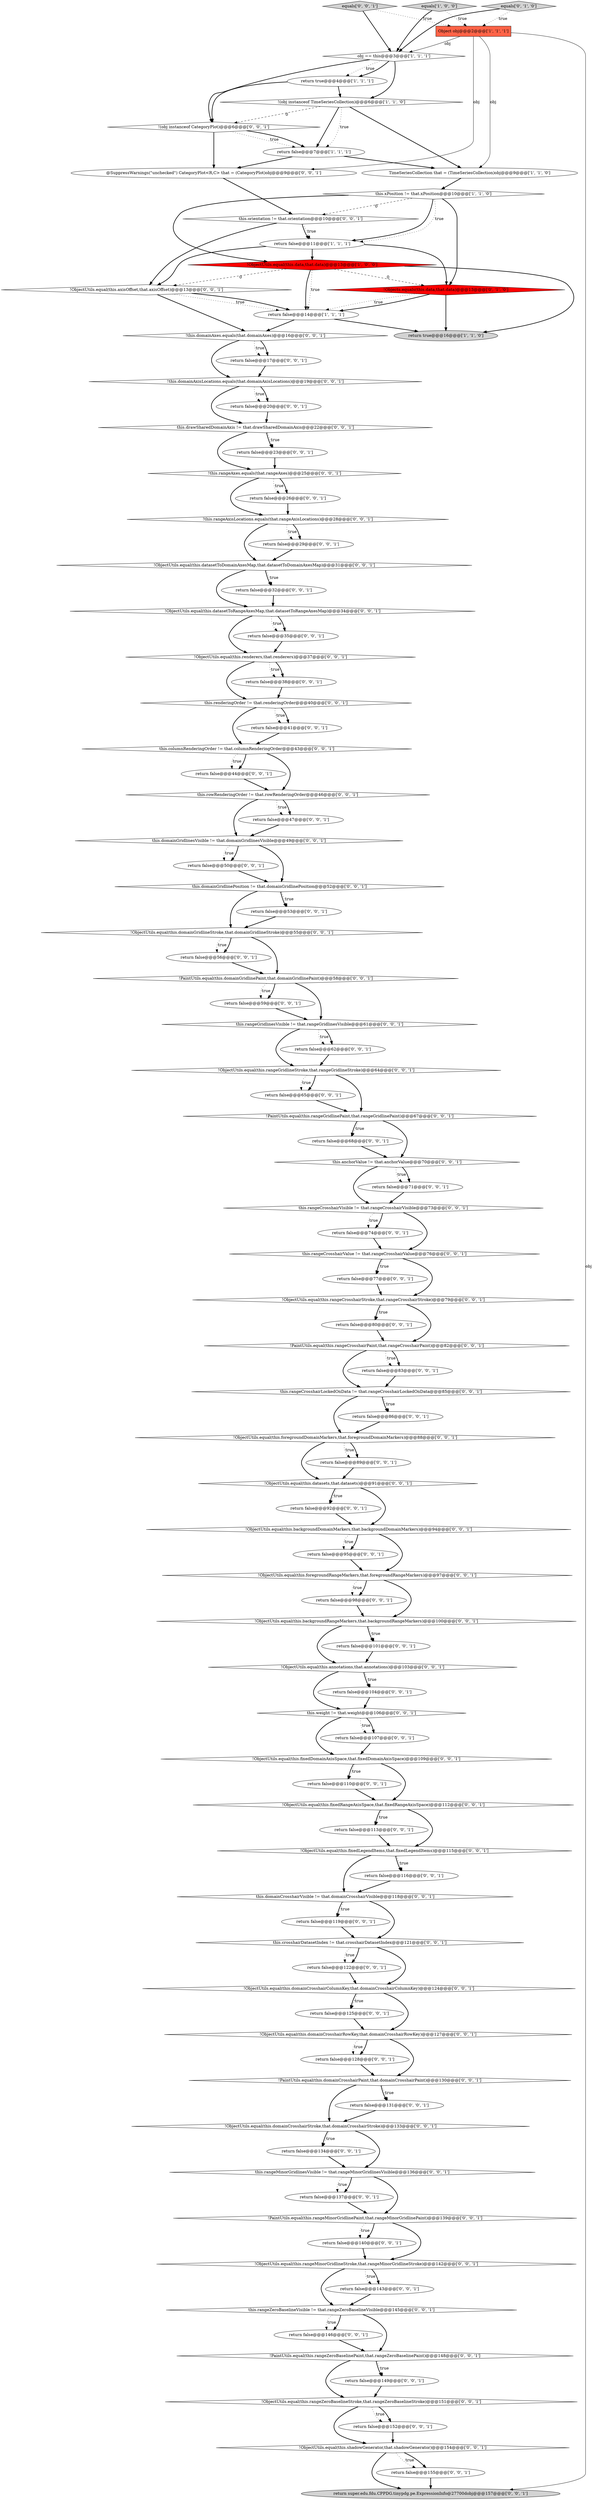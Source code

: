 digraph {
13 [style = filled, label = "!Objects.equals(this.data,that.data)@@@13@@@['0', '1', '0']", fillcolor = red, shape = diamond image = "AAA1AAABBB2BBB"];
60 [style = filled, label = "!PaintUtils.equal(this.rangeGridlinePaint,that.rangeGridlinePaint)@@@67@@@['0', '0', '1']", fillcolor = white, shape = diamond image = "AAA0AAABBB3BBB"];
36 [style = filled, label = "this.domainCrosshairVisible != that.domainCrosshairVisible@@@118@@@['0', '0', '1']", fillcolor = white, shape = diamond image = "AAA0AAABBB3BBB"];
35 [style = filled, label = "return false@@@143@@@['0', '0', '1']", fillcolor = white, shape = ellipse image = "AAA0AAABBB3BBB"];
53 [style = filled, label = "return false@@@107@@@['0', '0', '1']", fillcolor = white, shape = ellipse image = "AAA0AAABBB3BBB"];
47 [style = filled, label = "!ObjectUtils.equal(this.datasets,that.datasets)@@@91@@@['0', '0', '1']", fillcolor = white, shape = diamond image = "AAA0AAABBB3BBB"];
99 [style = filled, label = "return false@@@71@@@['0', '0', '1']", fillcolor = white, shape = ellipse image = "AAA0AAABBB3BBB"];
64 [style = filled, label = "return false@@@131@@@['0', '0', '1']", fillcolor = white, shape = ellipse image = "AAA0AAABBB3BBB"];
42 [style = filled, label = "return false@@@35@@@['0', '0', '1']", fillcolor = white, shape = ellipse image = "AAA0AAABBB3BBB"];
94 [style = filled, label = "return false@@@26@@@['0', '0', '1']", fillcolor = white, shape = ellipse image = "AAA0AAABBB3BBB"];
1 [style = filled, label = "this.xPosition != that.xPosition@@@10@@@['1', '1', '0']", fillcolor = white, shape = diamond image = "AAA0AAABBB1BBB"];
109 [style = filled, label = "this.domainGridlinesVisible != that.domainGridlinesVisible@@@49@@@['0', '0', '1']", fillcolor = white, shape = diamond image = "AAA0AAABBB3BBB"];
97 [style = filled, label = "return false@@@119@@@['0', '0', '1']", fillcolor = white, shape = ellipse image = "AAA0AAABBB3BBB"];
44 [style = filled, label = "!ObjectUtils.equal(this.domainCrosshairRowKey,that.domainCrosshairRowKey)@@@127@@@['0', '0', '1']", fillcolor = white, shape = diamond image = "AAA0AAABBB3BBB"];
76 [style = filled, label = "return false@@@32@@@['0', '0', '1']", fillcolor = white, shape = ellipse image = "AAA0AAABBB3BBB"];
79 [style = filled, label = "return false@@@38@@@['0', '0', '1']", fillcolor = white, shape = ellipse image = "AAA0AAABBB3BBB"];
49 [style = filled, label = "!ObjectUtils.equal(this.fixedDomainAxisSpace,that.fixedDomainAxisSpace)@@@109@@@['0', '0', '1']", fillcolor = white, shape = diamond image = "AAA0AAABBB3BBB"];
56 [style = filled, label = "!ObjectUtils.equal(this.domainGridlineStroke,that.domainGridlineStroke)@@@55@@@['0', '0', '1']", fillcolor = white, shape = diamond image = "AAA0AAABBB3BBB"];
91 [style = filled, label = "!ObjectUtils.equal(this.rangeCrosshairStroke,that.rangeCrosshairStroke)@@@79@@@['0', '0', '1']", fillcolor = white, shape = diamond image = "AAA0AAABBB3BBB"];
0 [style = filled, label = "Object obj@@@2@@@['1', '1', '1']", fillcolor = tomato, shape = box image = "AAA0AAABBB1BBB"];
51 [style = filled, label = "!ObjectUtils.equal(this.rangeGridlineStroke,that.rangeGridlineStroke)@@@64@@@['0', '0', '1']", fillcolor = white, shape = diamond image = "AAA0AAABBB3BBB"];
69 [style = filled, label = "return false@@@23@@@['0', '0', '1']", fillcolor = white, shape = ellipse image = "AAA0AAABBB3BBB"];
78 [style = filled, label = "!PaintUtils.equal(this.rangeMinorGridlinePaint,that.rangeMinorGridlinePaint)@@@139@@@['0', '0', '1']", fillcolor = white, shape = diamond image = "AAA0AAABBB3BBB"];
38 [style = filled, label = "return false@@@50@@@['0', '0', '1']", fillcolor = white, shape = ellipse image = "AAA0AAABBB3BBB"];
20 [style = filled, label = "!PaintUtils.equal(this.domainCrosshairPaint,that.domainCrosshairPaint)@@@130@@@['0', '0', '1']", fillcolor = white, shape = diamond image = "AAA0AAABBB3BBB"];
70 [style = filled, label = "!PaintUtils.equal(this.domainGridlinePaint,that.domainGridlinePaint)@@@58@@@['0', '0', '1']", fillcolor = white, shape = diamond image = "AAA0AAABBB3BBB"];
113 [style = filled, label = "this.rangeMinorGridlinesVisible != that.rangeMinorGridlinesVisible@@@136@@@['0', '0', '1']", fillcolor = white, shape = diamond image = "AAA0AAABBB3BBB"];
23 [style = filled, label = "!ObjectUtils.equal(this.domainCrosshairColumnKey,that.domainCrosshairColumnKey)@@@124@@@['0', '0', '1']", fillcolor = white, shape = diamond image = "AAA0AAABBB3BBB"];
12 [style = filled, label = "equals['0', '1', '0']", fillcolor = lightgray, shape = diamond image = "AAA0AAABBB2BBB"];
86 [style = filled, label = "this.rangeCrosshairVisible != that.rangeCrosshairVisible@@@73@@@['0', '0', '1']", fillcolor = white, shape = diamond image = "AAA0AAABBB3BBB"];
55 [style = filled, label = "return false@@@116@@@['0', '0', '1']", fillcolor = white, shape = ellipse image = "AAA0AAABBB3BBB"];
4 [style = filled, label = "obj == this@@@3@@@['1', '1', '1']", fillcolor = white, shape = diamond image = "AAA0AAABBB1BBB"];
2 [style = filled, label = "return false@@@7@@@['1', '1', '1']", fillcolor = white, shape = ellipse image = "AAA0AAABBB1BBB"];
80 [style = filled, label = "this.columnRenderingOrder != that.columnRenderingOrder@@@43@@@['0', '0', '1']", fillcolor = white, shape = diamond image = "AAA0AAABBB3BBB"];
3 [style = filled, label = "equals['1', '0', '0']", fillcolor = lightgray, shape = diamond image = "AAA0AAABBB1BBB"];
8 [style = filled, label = "return true@@@16@@@['1', '1', '0']", fillcolor = lightgray, shape = ellipse image = "AAA0AAABBB1BBB"];
10 [style = filled, label = "return false@@@14@@@['1', '1', '1']", fillcolor = white, shape = ellipse image = "AAA0AAABBB1BBB"];
31 [style = filled, label = "return false@@@53@@@['0', '0', '1']", fillcolor = white, shape = ellipse image = "AAA0AAABBB3BBB"];
29 [style = filled, label = "!ObjectUtils.equal(this.axisOffset,that.axisOffset)@@@13@@@['0', '0', '1']", fillcolor = white, shape = diamond image = "AAA0AAABBB3BBB"];
57 [style = filled, label = "!ObjectUtils.equal(this.shadowGenerator,that.shadowGenerator)@@@154@@@['0', '0', '1']", fillcolor = white, shape = diamond image = "AAA0AAABBB3BBB"];
7 [style = filled, label = "TimeSeriesCollection that = (TimeSeriesCollection)obj@@@9@@@['1', '1', '0']", fillcolor = white, shape = ellipse image = "AAA0AAABBB1BBB"];
5 [style = filled, label = "!ObjectUtils.equal(this.data,that.data)@@@13@@@['1', '0', '0']", fillcolor = red, shape = diamond image = "AAA1AAABBB1BBB"];
34 [style = filled, label = "return false@@@47@@@['0', '0', '1']", fillcolor = white, shape = ellipse image = "AAA0AAABBB3BBB"];
88 [style = filled, label = "return false@@@20@@@['0', '0', '1']", fillcolor = white, shape = ellipse image = "AAA0AAABBB3BBB"];
17 [style = filled, label = "return false@@@152@@@['0', '0', '1']", fillcolor = white, shape = ellipse image = "AAA0AAABBB3BBB"];
19 [style = filled, label = "this.rangeCrosshairValue != that.rangeCrosshairValue@@@76@@@['0', '0', '1']", fillcolor = white, shape = diamond image = "AAA0AAABBB3BBB"];
61 [style = filled, label = "!this.domainAxisLocations.equals(that.domainAxisLocations)@@@19@@@['0', '0', '1']", fillcolor = white, shape = diamond image = "AAA0AAABBB3BBB"];
105 [style = filled, label = "!(obj instanceof CategoryPlot)@@@6@@@['0', '0', '1']", fillcolor = white, shape = diamond image = "AAA0AAABBB3BBB"];
66 [style = filled, label = "return false@@@80@@@['0', '0', '1']", fillcolor = white, shape = ellipse image = "AAA0AAABBB3BBB"];
100 [style = filled, label = "return false@@@62@@@['0', '0', '1']", fillcolor = white, shape = ellipse image = "AAA0AAABBB3BBB"];
68 [style = filled, label = "!ObjectUtils.equal(this.datasetToRangeAxesMap,that.datasetToRangeAxesMap)@@@34@@@['0', '0', '1']", fillcolor = white, shape = diamond image = "AAA0AAABBB3BBB"];
72 [style = filled, label = "this.drawSharedDomainAxis != that.drawSharedDomainAxis@@@22@@@['0', '0', '1']", fillcolor = white, shape = diamond image = "AAA0AAABBB3BBB"];
84 [style = filled, label = "!ObjectUtils.equal(this.backgroundDomainMarkers,that.backgroundDomainMarkers)@@@94@@@['0', '0', '1']", fillcolor = white, shape = diamond image = "AAA0AAABBB3BBB"];
45 [style = filled, label = "return false@@@155@@@['0', '0', '1']", fillcolor = white, shape = ellipse image = "AAA0AAABBB3BBB"];
90 [style = filled, label = "this.crosshairDatasetIndex != that.crosshairDatasetIndex@@@121@@@['0', '0', '1']", fillcolor = white, shape = diamond image = "AAA0AAABBB3BBB"];
82 [style = filled, label = "return false@@@86@@@['0', '0', '1']", fillcolor = white, shape = ellipse image = "AAA0AAABBB3BBB"];
75 [style = filled, label = "return false@@@140@@@['0', '0', '1']", fillcolor = white, shape = ellipse image = "AAA0AAABBB3BBB"];
37 [style = filled, label = "@SuppressWarnings(\"unchecked\") CategoryPlot<R,C> that = (CategoryPlot)obj@@@9@@@['0', '0', '1']", fillcolor = white, shape = ellipse image = "AAA0AAABBB3BBB"];
71 [style = filled, label = "return false@@@101@@@['0', '0', '1']", fillcolor = white, shape = ellipse image = "AAA0AAABBB3BBB"];
63 [style = filled, label = "return false@@@125@@@['0', '0', '1']", fillcolor = white, shape = ellipse image = "AAA0AAABBB3BBB"];
103 [style = filled, label = "equals['0', '0', '1']", fillcolor = lightgray, shape = diamond image = "AAA0AAABBB3BBB"];
50 [style = filled, label = "return false@@@137@@@['0', '0', '1']", fillcolor = white, shape = ellipse image = "AAA0AAABBB3BBB"];
107 [style = filled, label = "!ObjectUtils.equal(this.fixedRangeAxisSpace,that.fixedRangeAxisSpace)@@@112@@@['0', '0', '1']", fillcolor = white, shape = diamond image = "AAA0AAABBB3BBB"];
39 [style = filled, label = "return false@@@29@@@['0', '0', '1']", fillcolor = white, shape = ellipse image = "AAA0AAABBB3BBB"];
96 [style = filled, label = "return false@@@56@@@['0', '0', '1']", fillcolor = white, shape = ellipse image = "AAA0AAABBB3BBB"];
11 [style = filled, label = "!(obj instanceof TimeSeriesCollection)@@@6@@@['1', '1', '0']", fillcolor = white, shape = diamond image = "AAA0AAABBB1BBB"];
32 [style = filled, label = "!ObjectUtils.equal(this.rangeZeroBaselineStroke,that.rangeZeroBaselineStroke)@@@151@@@['0', '0', '1']", fillcolor = white, shape = diamond image = "AAA0AAABBB3BBB"];
101 [style = filled, label = "return false@@@95@@@['0', '0', '1']", fillcolor = white, shape = ellipse image = "AAA0AAABBB3BBB"];
67 [style = filled, label = "return false@@@149@@@['0', '0', '1']", fillcolor = white, shape = ellipse image = "AAA0AAABBB3BBB"];
43 [style = filled, label = "return false@@@110@@@['0', '0', '1']", fillcolor = white, shape = ellipse image = "AAA0AAABBB3BBB"];
21 [style = filled, label = "return false@@@44@@@['0', '0', '1']", fillcolor = white, shape = ellipse image = "AAA0AAABBB3BBB"];
98 [style = filled, label = "!ObjectUtils.equal(this.fixedLegendItems,that.fixedLegendItems)@@@115@@@['0', '0', '1']", fillcolor = white, shape = diamond image = "AAA0AAABBB3BBB"];
41 [style = filled, label = "this.domainGridlinePosition != that.domainGridlinePosition@@@52@@@['0', '0', '1']", fillcolor = white, shape = diamond image = "AAA0AAABBB3BBB"];
110 [style = filled, label = "return false@@@113@@@['0', '0', '1']", fillcolor = white, shape = ellipse image = "AAA0AAABBB3BBB"];
108 [style = filled, label = "return false@@@128@@@['0', '0', '1']", fillcolor = white, shape = ellipse image = "AAA0AAABBB3BBB"];
16 [style = filled, label = "return false@@@74@@@['0', '0', '1']", fillcolor = white, shape = ellipse image = "AAA0AAABBB3BBB"];
85 [style = filled, label = "this.rangeZeroBaselineVisible != that.rangeZeroBaselineVisible@@@145@@@['0', '0', '1']", fillcolor = white, shape = diamond image = "AAA0AAABBB3BBB"];
28 [style = filled, label = "return false@@@89@@@['0', '0', '1']", fillcolor = white, shape = ellipse image = "AAA0AAABBB3BBB"];
24 [style = filled, label = "return false@@@17@@@['0', '0', '1']", fillcolor = white, shape = ellipse image = "AAA0AAABBB3BBB"];
73 [style = filled, label = "!ObjectUtils.equal(this.foregroundDomainMarkers,that.foregroundDomainMarkers)@@@88@@@['0', '0', '1']", fillcolor = white, shape = diamond image = "AAA0AAABBB3BBB"];
111 [style = filled, label = "this.rowRenderingOrder != that.rowRenderingOrder@@@46@@@['0', '0', '1']", fillcolor = white, shape = diamond image = "AAA0AAABBB3BBB"];
83 [style = filled, label = "this.weight != that.weight@@@106@@@['0', '0', '1']", fillcolor = white, shape = diamond image = "AAA0AAABBB3BBB"];
59 [style = filled, label = "return false@@@83@@@['0', '0', '1']", fillcolor = white, shape = ellipse image = "AAA0AAABBB3BBB"];
27 [style = filled, label = "this.rangeCrosshairLockedOnData != that.rangeCrosshairLockedOnData@@@85@@@['0', '0', '1']", fillcolor = white, shape = diamond image = "AAA0AAABBB3BBB"];
30 [style = filled, label = "return false@@@41@@@['0', '0', '1']", fillcolor = white, shape = ellipse image = "AAA0AAABBB3BBB"];
46 [style = filled, label = "return false@@@104@@@['0', '0', '1']", fillcolor = white, shape = ellipse image = "AAA0AAABBB3BBB"];
112 [style = filled, label = "return false@@@77@@@['0', '0', '1']", fillcolor = white, shape = ellipse image = "AAA0AAABBB3BBB"];
104 [style = filled, label = "this.renderingOrder != that.renderingOrder@@@40@@@['0', '0', '1']", fillcolor = white, shape = diamond image = "AAA0AAABBB3BBB"];
93 [style = filled, label = "!ObjectUtils.equal(this.datasetToDomainAxesMap,that.datasetToDomainAxesMap)@@@31@@@['0', '0', '1']", fillcolor = white, shape = diamond image = "AAA0AAABBB3BBB"];
6 [style = filled, label = "return true@@@4@@@['1', '1', '1']", fillcolor = white, shape = ellipse image = "AAA0AAABBB1BBB"];
89 [style = filled, label = "return false@@@122@@@['0', '0', '1']", fillcolor = white, shape = ellipse image = "AAA0AAABBB3BBB"];
77 [style = filled, label = "!ObjectUtils.equal(this.foregroundRangeMarkers,that.foregroundRangeMarkers)@@@97@@@['0', '0', '1']", fillcolor = white, shape = diamond image = "AAA0AAABBB3BBB"];
95 [style = filled, label = "!ObjectUtils.equal(this.annotations,that.annotations)@@@103@@@['0', '0', '1']", fillcolor = white, shape = diamond image = "AAA0AAABBB3BBB"];
62 [style = filled, label = "!ObjectUtils.equal(this.renderers,that.renderers)@@@37@@@['0', '0', '1']", fillcolor = white, shape = diamond image = "AAA0AAABBB3BBB"];
48 [style = filled, label = "!this.domainAxes.equals(that.domainAxes)@@@16@@@['0', '0', '1']", fillcolor = white, shape = diamond image = "AAA0AAABBB3BBB"];
15 [style = filled, label = "return false@@@59@@@['0', '0', '1']", fillcolor = white, shape = ellipse image = "AAA0AAABBB3BBB"];
102 [style = filled, label = "!ObjectUtils.equal(this.domainCrosshairStroke,that.domainCrosshairStroke)@@@133@@@['0', '0', '1']", fillcolor = white, shape = diamond image = "AAA0AAABBB3BBB"];
92 [style = filled, label = "return super.edu.fdu.CPPDG.tinypdg.pe.ExpressionInfo@27700dobj@@@157@@@['0', '0', '1']", fillcolor = lightgray, shape = ellipse image = "AAA0AAABBB3BBB"];
22 [style = filled, label = "!PaintUtils.equal(this.rangeZeroBaselinePaint,that.rangeZeroBaselinePaint)@@@148@@@['0', '0', '1']", fillcolor = white, shape = diamond image = "AAA0AAABBB3BBB"];
54 [style = filled, label = "return false@@@146@@@['0', '0', '1']", fillcolor = white, shape = ellipse image = "AAA0AAABBB3BBB"];
26 [style = filled, label = "this.orientation != that.orientation@@@10@@@['0', '0', '1']", fillcolor = white, shape = diamond image = "AAA0AAABBB3BBB"];
58 [style = filled, label = "return false@@@92@@@['0', '0', '1']", fillcolor = white, shape = ellipse image = "AAA0AAABBB3BBB"];
52 [style = filled, label = "return false@@@68@@@['0', '0', '1']", fillcolor = white, shape = ellipse image = "AAA0AAABBB3BBB"];
18 [style = filled, label = "!ObjectUtils.equal(this.rangeMinorGridlineStroke,that.rangeMinorGridlineStroke)@@@142@@@['0', '0', '1']", fillcolor = white, shape = diamond image = "AAA0AAABBB3BBB"];
74 [style = filled, label = "!this.rangeAxes.equals(that.rangeAxes)@@@25@@@['0', '0', '1']", fillcolor = white, shape = diamond image = "AAA0AAABBB3BBB"];
9 [style = filled, label = "return false@@@11@@@['1', '1', '1']", fillcolor = white, shape = ellipse image = "AAA0AAABBB1BBB"];
65 [style = filled, label = "return false@@@65@@@['0', '0', '1']", fillcolor = white, shape = ellipse image = "AAA0AAABBB3BBB"];
14 [style = filled, label = "this.rangeGridlinesVisible != that.rangeGridlinesVisible@@@61@@@['0', '0', '1']", fillcolor = white, shape = diamond image = "AAA0AAABBB3BBB"];
33 [style = filled, label = "!PaintUtils.equal(this.rangeCrosshairPaint,that.rangeCrosshairPaint)@@@82@@@['0', '0', '1']", fillcolor = white, shape = diamond image = "AAA0AAABBB3BBB"];
40 [style = filled, label = "!this.rangeAxisLocations.equals(that.rangeAxisLocations)@@@28@@@['0', '0', '1']", fillcolor = white, shape = diamond image = "AAA0AAABBB3BBB"];
106 [style = filled, label = "!ObjectUtils.equal(this.backgroundRangeMarkers,that.backgroundRangeMarkers)@@@100@@@['0', '0', '1']", fillcolor = white, shape = diamond image = "AAA0AAABBB3BBB"];
25 [style = filled, label = "this.anchorValue != that.anchorValue@@@70@@@['0', '0', '1']", fillcolor = white, shape = diamond image = "AAA0AAABBB3BBB"];
81 [style = filled, label = "return false@@@134@@@['0', '0', '1']", fillcolor = white, shape = ellipse image = "AAA0AAABBB3BBB"];
87 [style = filled, label = "return false@@@98@@@['0', '0', '1']", fillcolor = white, shape = ellipse image = "AAA0AAABBB3BBB"];
1->5 [style = bold, label=""];
110->98 [style = bold, label=""];
40->39 [style = dotted, label="true"];
65->60 [style = bold, label=""];
84->77 [style = bold, label=""];
18->35 [style = dotted, label="true"];
107->110 [style = dotted, label="true"];
55->36 [style = bold, label=""];
104->80 [style = bold, label=""];
23->63 [style = dotted, label="true"];
101->77 [style = bold, label=""];
57->45 [style = dotted, label="true"];
31->56 [style = bold, label=""];
84->101 [style = bold, label=""];
76->68 [style = bold, label=""];
80->21 [style = bold, label=""];
98->55 [style = bold, label=""];
44->108 [style = bold, label=""];
111->34 [style = dotted, label="true"];
26->9 [style = bold, label=""];
61->88 [style = dotted, label="true"];
38->41 [style = bold, label=""];
48->61 [style = bold, label=""];
20->102 [style = bold, label=""];
27->82 [style = bold, label=""];
85->54 [style = bold, label=""];
48->24 [style = dotted, label="true"];
13->10 [style = dotted, label="true"];
21->111 [style = bold, label=""];
112->91 [style = bold, label=""];
3->4 [style = bold, label=""];
1->13 [style = bold, label=""];
89->23 [style = bold, label=""];
11->105 [style = dashed, label="0"];
74->40 [style = bold, label=""];
91->66 [style = dotted, label="true"];
27->73 [style = bold, label=""];
99->86 [style = bold, label=""];
11->2 [style = dotted, label="true"];
10->8 [style = bold, label=""];
83->53 [style = dotted, label="true"];
19->112 [style = dotted, label="true"];
109->38 [style = bold, label=""];
78->75 [style = bold, label=""];
98->55 [style = dotted, label="true"];
6->11 [style = bold, label=""];
45->92 [style = bold, label=""];
27->82 [style = dotted, label="true"];
102->81 [style = dotted, label="true"];
70->15 [style = bold, label=""];
3->0 [style = dotted, label="true"];
22->67 [style = bold, label=""];
9->5 [style = bold, label=""];
22->67 [style = dotted, label="true"];
39->93 [style = bold, label=""];
74->94 [style = dotted, label="true"];
18->35 [style = bold, label=""];
32->17 [style = dotted, label="true"];
58->84 [style = bold, label=""];
98->36 [style = bold, label=""];
56->70 [style = bold, label=""];
113->50 [style = bold, label=""];
104->30 [style = dotted, label="true"];
9->29 [style = bold, label=""];
90->89 [style = bold, label=""];
48->24 [style = bold, label=""];
73->28 [style = dotted, label="true"];
66->33 [style = bold, label=""];
94->40 [style = bold, label=""];
23->44 [style = bold, label=""];
5->10 [style = bold, label=""];
7->1 [style = bold, label=""];
71->95 [style = bold, label=""];
113->50 [style = dotted, label="true"];
14->100 [style = dotted, label="true"];
19->91 [style = bold, label=""];
62->79 [style = dotted, label="true"];
37->26 [style = bold, label=""];
34->109 [style = bold, label=""];
96->70 [style = bold, label=""];
19->112 [style = bold, label=""];
75->18 [style = bold, label=""];
56->96 [style = bold, label=""];
62->79 [style = bold, label=""];
77->87 [style = bold, label=""];
87->106 [style = bold, label=""];
0->7 [style = solid, label="obj"];
105->2 [style = dotted, label="true"];
10->48 [style = bold, label=""];
22->32 [style = bold, label=""];
95->46 [style = bold, label=""];
100->51 [style = bold, label=""];
47->58 [style = dotted, label="true"];
57->45 [style = bold, label=""];
26->9 [style = dotted, label="true"];
44->108 [style = dotted, label="true"];
16->19 [style = bold, label=""];
33->27 [style = bold, label=""];
47->58 [style = bold, label=""];
60->52 [style = dotted, label="true"];
108->20 [style = bold, label=""];
91->66 [style = bold, label=""];
90->23 [style = bold, label=""];
80->21 [style = dotted, label="true"];
105->2 [style = bold, label=""];
51->60 [style = bold, label=""];
84->101 [style = dotted, label="true"];
47->84 [style = bold, label=""];
56->96 [style = dotted, label="true"];
40->93 [style = bold, label=""];
44->20 [style = bold, label=""];
68->42 [style = dotted, label="true"];
12->0 [style = dotted, label="true"];
43->107 [style = bold, label=""];
102->81 [style = bold, label=""];
78->75 [style = dotted, label="true"];
33->59 [style = dotted, label="true"];
0->4 [style = solid, label="obj"];
88->72 [style = bold, label=""];
32->17 [style = bold, label=""];
61->72 [style = bold, label=""];
5->13 [style = dashed, label="0"];
69->74 [style = bold, label=""];
13->10 [style = bold, label=""];
29->10 [style = dotted, label="true"];
24->61 [style = bold, label=""];
59->27 [style = bold, label=""];
91->33 [style = bold, label=""];
93->76 [style = bold, label=""];
72->69 [style = bold, label=""];
15->14 [style = bold, label=""];
70->14 [style = bold, label=""];
36->97 [style = dotted, label="true"];
4->105 [style = bold, label=""];
1->26 [style = dashed, label="0"];
5->10 [style = dotted, label="true"];
28->47 [style = bold, label=""];
46->83 [style = bold, label=""];
36->97 [style = bold, label=""];
86->16 [style = bold, label=""];
79->104 [style = bold, label=""];
90->89 [style = dotted, label="true"];
61->88 [style = bold, label=""];
32->57 [style = bold, label=""];
5->29 [style = dashed, label="0"];
103->0 [style = dotted, label="true"];
54->22 [style = bold, label=""];
1->9 [style = bold, label=""];
60->25 [style = bold, label=""];
103->4 [style = bold, label=""];
111->34 [style = bold, label=""];
77->106 [style = bold, label=""];
25->99 [style = dotted, label="true"];
40->39 [style = bold, label=""];
83->53 [style = bold, label=""];
111->109 [style = bold, label=""];
113->78 [style = bold, label=""];
14->100 [style = bold, label=""];
74->94 [style = bold, label=""];
72->69 [style = dotted, label="true"];
86->19 [style = bold, label=""];
49->107 [style = bold, label=""];
1->9 [style = dotted, label="true"];
33->59 [style = bold, label=""];
20->64 [style = bold, label=""];
85->22 [style = bold, label=""];
23->63 [style = bold, label=""];
20->64 [style = dotted, label="true"];
78->18 [style = bold, label=""];
51->65 [style = bold, label=""];
105->37 [style = bold, label=""];
51->65 [style = dotted, label="true"];
29->10 [style = bold, label=""];
83->49 [style = bold, label=""];
6->105 [style = bold, label=""];
41->31 [style = bold, label=""];
67->32 [style = bold, label=""];
42->62 [style = bold, label=""];
60->52 [style = bold, label=""];
25->86 [style = bold, label=""];
97->90 [style = bold, label=""];
57->92 [style = bold, label=""];
49->43 [style = dotted, label="true"];
4->6 [style = dotted, label="true"];
104->30 [style = bold, label=""];
63->44 [style = bold, label=""];
95->46 [style = dotted, label="true"];
41->31 [style = dotted, label="true"];
5->8 [style = bold, label=""];
62->104 [style = bold, label=""];
72->74 [style = bold, label=""];
86->16 [style = dotted, label="true"];
4->6 [style = bold, label=""];
18->85 [style = bold, label=""];
85->54 [style = dotted, label="true"];
26->29 [style = bold, label=""];
68->62 [style = bold, label=""];
109->41 [style = bold, label=""];
30->80 [style = bold, label=""];
14->51 [style = bold, label=""];
81->113 [style = bold, label=""];
41->56 [style = bold, label=""];
0->92 [style = solid, label="obj"];
95->83 [style = bold, label=""];
106->95 [style = bold, label=""];
102->113 [style = bold, label=""];
106->71 [style = bold, label=""];
80->111 [style = bold, label=""];
73->28 [style = bold, label=""];
93->68 [style = bold, label=""];
49->43 [style = bold, label=""];
93->76 [style = dotted, label="true"];
11->2 [style = bold, label=""];
107->98 [style = bold, label=""];
73->47 [style = bold, label=""];
17->57 [style = bold, label=""];
53->49 [style = bold, label=""];
68->42 [style = bold, label=""];
0->37 [style = solid, label="obj"];
70->15 [style = dotted, label="true"];
52->25 [style = bold, label=""];
36->90 [style = bold, label=""];
12->4 [style = bold, label=""];
35->85 [style = bold, label=""];
50->78 [style = bold, label=""];
25->99 [style = bold, label=""];
109->38 [style = dotted, label="true"];
77->87 [style = dotted, label="true"];
2->7 [style = bold, label=""];
29->48 [style = bold, label=""];
13->8 [style = bold, label=""];
2->37 [style = bold, label=""];
4->11 [style = bold, label=""];
106->71 [style = dotted, label="true"];
64->102 [style = bold, label=""];
11->7 [style = bold, label=""];
82->73 [style = bold, label=""];
107->110 [style = bold, label=""];
9->13 [style = bold, label=""];
}
